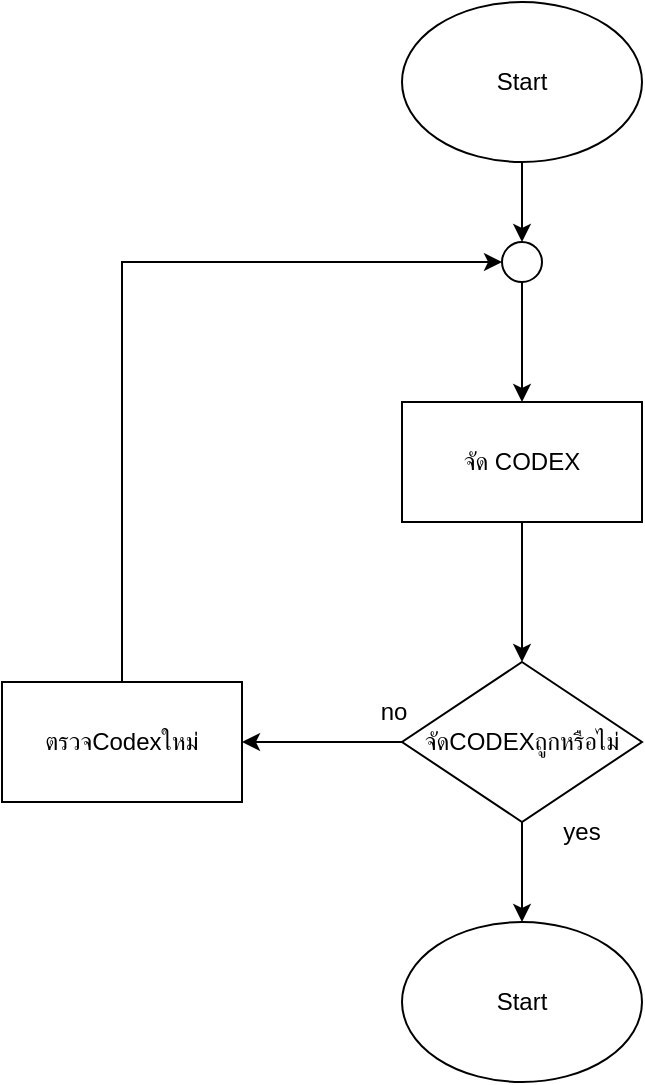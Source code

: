 <mxfile version="24.8.9">
  <diagram name="หน้า-1" id="M9BRJRSns7ZfJw439Zik">
    <mxGraphModel dx="1598" dy="1232" grid="1" gridSize="10" guides="1" tooltips="1" connect="1" arrows="1" fold="1" page="1" pageScale="1" pageWidth="827" pageHeight="1169" math="0" shadow="0">
      <root>
        <mxCell id="0" />
        <mxCell id="1" parent="0" />
        <mxCell id="zbwaW9g2SWI2Lnia_DIY-16" value="" style="edgeStyle=orthogonalEdgeStyle;rounded=0;orthogonalLoop=1;jettySize=auto;html=1;" edge="1" parent="1" source="zbwaW9g2SWI2Lnia_DIY-1" target="zbwaW9g2SWI2Lnia_DIY-14">
          <mxGeometry relative="1" as="geometry" />
        </mxCell>
        <mxCell id="zbwaW9g2SWI2Lnia_DIY-1" value="Start" style="ellipse;whiteSpace=wrap;html=1;" vertex="1" parent="1">
          <mxGeometry x="354" y="20" width="120" height="80" as="geometry" />
        </mxCell>
        <mxCell id="zbwaW9g2SWI2Lnia_DIY-6" value="" style="edgeStyle=orthogonalEdgeStyle;rounded=0;orthogonalLoop=1;jettySize=auto;html=1;" edge="1" parent="1" source="zbwaW9g2SWI2Lnia_DIY-2">
          <mxGeometry relative="1" as="geometry">
            <mxPoint x="414" y="350" as="targetPoint" />
          </mxGeometry>
        </mxCell>
        <mxCell id="zbwaW9g2SWI2Lnia_DIY-2" value="จัด&amp;nbsp;CODEX" style="rounded=0;whiteSpace=wrap;html=1;" vertex="1" parent="1">
          <mxGeometry x="354" y="220" width="120" height="60" as="geometry" />
        </mxCell>
        <mxCell id="zbwaW9g2SWI2Lnia_DIY-11" value="" style="edgeStyle=orthogonalEdgeStyle;rounded=0;orthogonalLoop=1;jettySize=auto;html=1;" edge="1" parent="1" source="zbwaW9g2SWI2Lnia_DIY-4" target="zbwaW9g2SWI2Lnia_DIY-10">
          <mxGeometry relative="1" as="geometry" />
        </mxCell>
        <mxCell id="zbwaW9g2SWI2Lnia_DIY-21" value="" style="edgeStyle=orthogonalEdgeStyle;rounded=0;orthogonalLoop=1;jettySize=auto;html=1;" edge="1" parent="1" source="zbwaW9g2SWI2Lnia_DIY-4" target="zbwaW9g2SWI2Lnia_DIY-18">
          <mxGeometry relative="1" as="geometry" />
        </mxCell>
        <mxCell id="zbwaW9g2SWI2Lnia_DIY-4" value="จัดCODEXถูกหรือไม่" style="rhombus;whiteSpace=wrap;html=1;" vertex="1" parent="1">
          <mxGeometry x="354" y="350" width="120" height="80" as="geometry" />
        </mxCell>
        <mxCell id="zbwaW9g2SWI2Lnia_DIY-13" value="" style="edgeStyle=orthogonalEdgeStyle;rounded=0;orthogonalLoop=1;jettySize=auto;html=1;entryX=0;entryY=0.5;entryDx=0;entryDy=0;" edge="1" parent="1" source="zbwaW9g2SWI2Lnia_DIY-10" target="zbwaW9g2SWI2Lnia_DIY-14">
          <mxGeometry relative="1" as="geometry">
            <mxPoint x="214" y="250" as="targetPoint" />
            <Array as="points">
              <mxPoint x="214" y="150" />
            </Array>
          </mxGeometry>
        </mxCell>
        <mxCell id="zbwaW9g2SWI2Lnia_DIY-10" value="ตรวจCodexใหม่" style="whiteSpace=wrap;html=1;" vertex="1" parent="1">
          <mxGeometry x="154" y="360" width="120" height="60" as="geometry" />
        </mxCell>
        <mxCell id="zbwaW9g2SWI2Lnia_DIY-17" value="" style="edgeStyle=orthogonalEdgeStyle;rounded=0;orthogonalLoop=1;jettySize=auto;html=1;" edge="1" parent="1" source="zbwaW9g2SWI2Lnia_DIY-14" target="zbwaW9g2SWI2Lnia_DIY-2">
          <mxGeometry relative="1" as="geometry" />
        </mxCell>
        <mxCell id="zbwaW9g2SWI2Lnia_DIY-14" value="" style="ellipse;whiteSpace=wrap;html=1;aspect=fixed;" vertex="1" parent="1">
          <mxGeometry x="404" y="140" width="20" height="20" as="geometry" />
        </mxCell>
        <mxCell id="zbwaW9g2SWI2Lnia_DIY-18" value="Start" style="ellipse;whiteSpace=wrap;html=1;" vertex="1" parent="1">
          <mxGeometry x="354" y="480" width="120" height="80" as="geometry" />
        </mxCell>
        <mxCell id="zbwaW9g2SWI2Lnia_DIY-19" value="no" style="text;html=1;align=center;verticalAlign=middle;whiteSpace=wrap;rounded=0;" vertex="1" parent="1">
          <mxGeometry x="320" y="360" width="60" height="30" as="geometry" />
        </mxCell>
        <mxCell id="zbwaW9g2SWI2Lnia_DIY-20" value="yes" style="text;html=1;align=center;verticalAlign=middle;whiteSpace=wrap;rounded=0;" vertex="1" parent="1">
          <mxGeometry x="414" y="420" width="60" height="30" as="geometry" />
        </mxCell>
      </root>
    </mxGraphModel>
  </diagram>
</mxfile>
